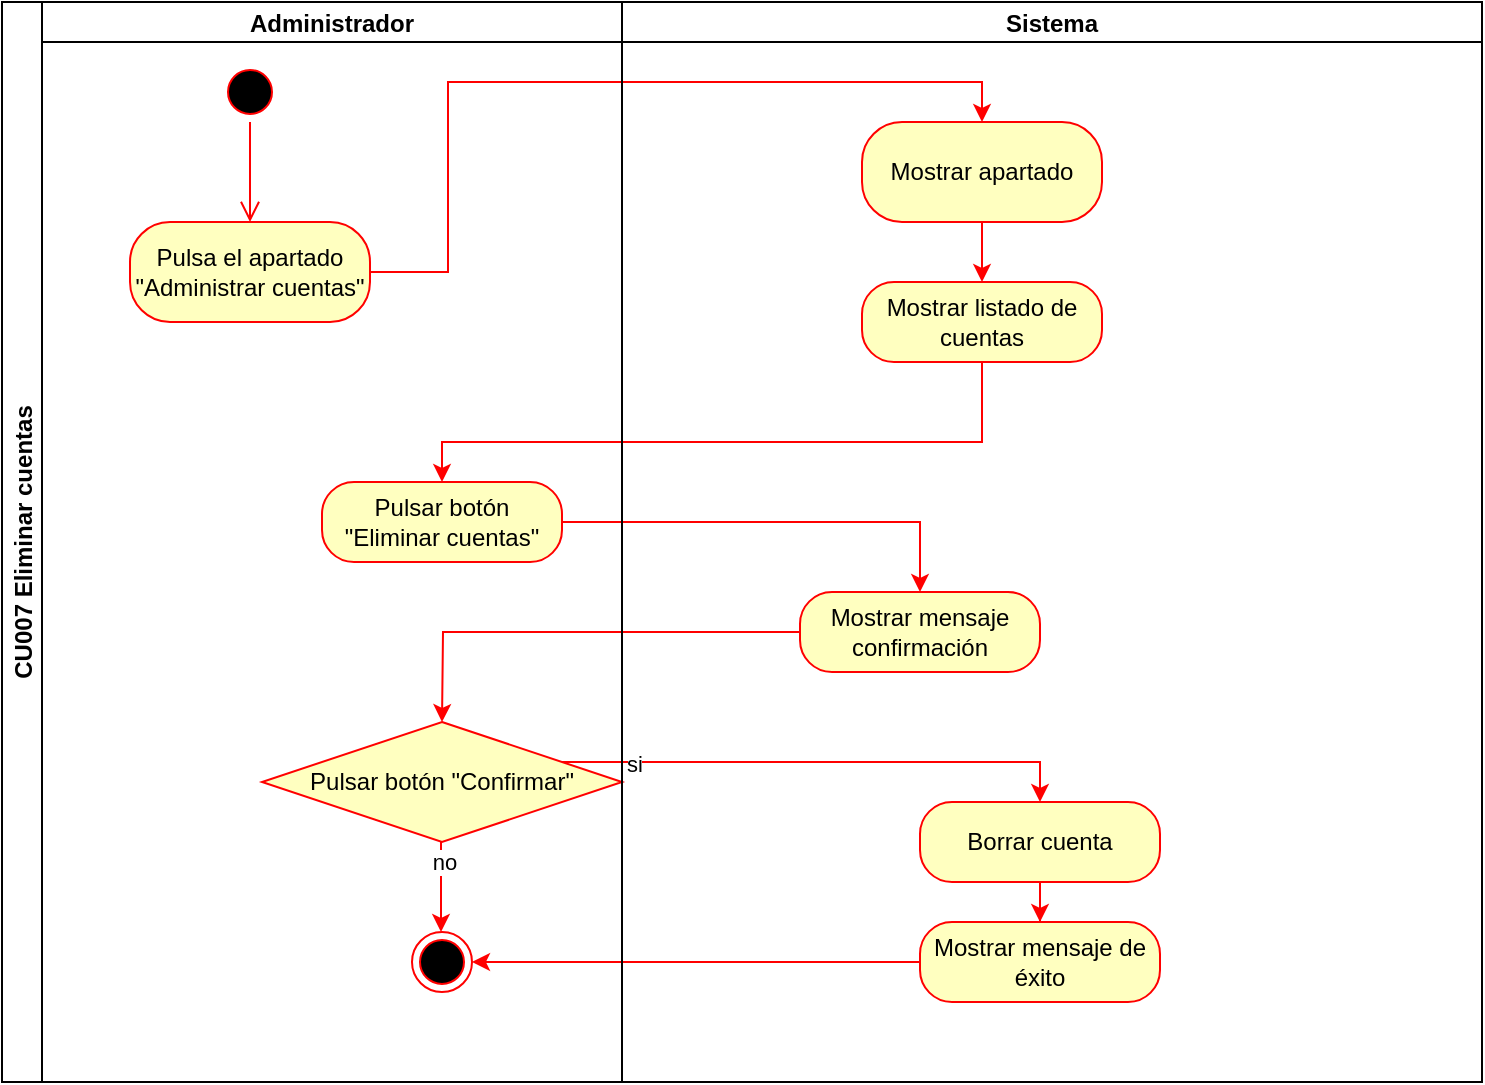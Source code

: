 <mxfile version="27.1.6">
  <diagram name="Página-1" id="RAa1BdrujBWMfVXAcfYH">
    <mxGraphModel grid="1" page="1" gridSize="10" guides="1" tooltips="1" connect="1" arrows="1" fold="1" pageScale="1" pageWidth="827" pageHeight="1169" math="0" shadow="0">
      <root>
        <mxCell id="0" />
        <mxCell id="1" parent="0" />
        <mxCell id="TL9MQoXClcoYPPyAwhr7-53" value="CU007 Eliminar cuentas" style="swimlane;childLayout=stackLayout;resizeParent=1;resizeParentMax=0;startSize=20;horizontal=0;horizontalStack=1;" vertex="1" parent="1">
          <mxGeometry x="871" y="315" width="740" height="540" as="geometry">
            <mxRectangle x="200" y="80" width="40" height="50" as="alternateBounds" />
          </mxGeometry>
        </mxCell>
        <mxCell id="TL9MQoXClcoYPPyAwhr7-54" value="Administrador" style="swimlane;startSize=20;" vertex="1" parent="TL9MQoXClcoYPPyAwhr7-53">
          <mxGeometry x="20" width="290" height="540" as="geometry" />
        </mxCell>
        <mxCell id="TL9MQoXClcoYPPyAwhr7-55" value="" style="ellipse;html=1;shape=startState;fillColor=#000000;strokeColor=#ff0000;fillStyle=auto;" vertex="1" parent="TL9MQoXClcoYPPyAwhr7-54">
          <mxGeometry x="89" y="30" width="30" height="30" as="geometry" />
        </mxCell>
        <mxCell id="TL9MQoXClcoYPPyAwhr7-57" value="" style="edgeStyle=orthogonalEdgeStyle;html=1;verticalAlign=bottom;endArrow=open;endSize=8;strokeColor=#ff0000;rounded=0;" edge="1" parent="TL9MQoXClcoYPPyAwhr7-54" source="TL9MQoXClcoYPPyAwhr7-55" target="yQjIOaTnqbEOhe9qrxXU-1">
          <mxGeometry relative="1" as="geometry">
            <mxPoint x="104" y="100" as="targetPoint" />
            <mxPoint x="340" y="320" as="sourcePoint" />
          </mxGeometry>
        </mxCell>
        <mxCell id="TL9MQoXClcoYPPyAwhr7-58" value="" style="ellipse;html=1;shape=endState;fillColor=#000000;strokeColor=#ff0000;" vertex="1" parent="TL9MQoXClcoYPPyAwhr7-54">
          <mxGeometry x="185" y="465" width="30" height="30" as="geometry" />
        </mxCell>
        <mxCell id="TL9MQoXClcoYPPyAwhr7-88" value="Pulsar botón &quot;Eliminar cuentas&quot;" style="rounded=1;whiteSpace=wrap;html=1;arcSize=40;fontColor=#000000;fillColor=#ffffc0;strokeColor=light-dark(#ff0000, #ededed);" vertex="1" parent="TL9MQoXClcoYPPyAwhr7-54">
          <mxGeometry x="140" y="240" width="120" height="40" as="geometry" />
        </mxCell>
        <mxCell id="yQjIOaTnqbEOhe9qrxXU-1" value="Pulsa el apartado &quot;Administrar cuentas&quot;" style="rounded=1;whiteSpace=wrap;html=1;arcSize=40;fontColor=#000000;fillColor=#ffffc0;strokeColor=#ff0000;" vertex="1" parent="TL9MQoXClcoYPPyAwhr7-54">
          <mxGeometry x="44" y="110" width="120" height="50" as="geometry" />
        </mxCell>
        <mxCell id="NBBydASgtveqsr2C_X4L-11" style="edgeStyle=orthogonalEdgeStyle;rounded=0;orthogonalLoop=1;jettySize=auto;html=1;strokeColor=#FF0000;" edge="1" parent="TL9MQoXClcoYPPyAwhr7-54" source="yQjIOaTnqbEOhe9qrxXU-3">
          <mxGeometry relative="1" as="geometry">
            <Array as="points" />
            <mxPoint x="200" y="410" as="sourcePoint" />
            <mxPoint x="199.5" y="465" as="targetPoint" />
          </mxGeometry>
        </mxCell>
        <mxCell id="NBBydASgtveqsr2C_X4L-12" value="no" style="edgeLabel;html=1;align=center;verticalAlign=middle;resizable=0;points=[];" vertex="1" connectable="0" parent="NBBydASgtveqsr2C_X4L-11">
          <mxGeometry x="-0.87" relative="1" as="geometry">
            <mxPoint x="1" y="7" as="offset" />
          </mxGeometry>
        </mxCell>
        <mxCell id="yQjIOaTnqbEOhe9qrxXU-3" value="Pulsar botón &quot;Confirmar&quot;" style="rhombus;whiteSpace=wrap;html=1;fontColor=#000000;fillColor=#ffffc0;strokeColor=#ff0000;" vertex="1" parent="TL9MQoXClcoYPPyAwhr7-54">
          <mxGeometry x="110" y="360" width="180" height="60" as="geometry" />
        </mxCell>
        <mxCell id="TL9MQoXClcoYPPyAwhr7-61" style="edgeStyle=orthogonalEdgeStyle;rounded=0;orthogonalLoop=1;jettySize=auto;html=1;entryX=0.5;entryY=0;entryDx=0;entryDy=0;strokeColor=light-dark(#ff0000, #ededed);" edge="1" parent="TL9MQoXClcoYPPyAwhr7-53" source="yQjIOaTnqbEOhe9qrxXU-1" target="TL9MQoXClcoYPPyAwhr7-65">
          <mxGeometry relative="1" as="geometry">
            <Array as="points">
              <mxPoint x="223" y="135" />
              <mxPoint x="223" y="40" />
              <mxPoint x="490" y="40" />
            </Array>
            <mxPoint x="171.5" y="142.5" as="sourcePoint" />
          </mxGeometry>
        </mxCell>
        <mxCell id="NBBydASgtveqsr2C_X4L-1" style="edgeStyle=orthogonalEdgeStyle;rounded=0;orthogonalLoop=1;jettySize=auto;html=1;strokeColor=light-dark(#ff0000, #ededed);" edge="1" parent="TL9MQoXClcoYPPyAwhr7-53" source="TL9MQoXClcoYPPyAwhr7-66" target="TL9MQoXClcoYPPyAwhr7-88">
          <mxGeometry relative="1" as="geometry">
            <Array as="points">
              <mxPoint x="490" y="220" />
              <mxPoint x="220" y="220" />
            </Array>
          </mxGeometry>
        </mxCell>
        <mxCell id="NBBydASgtveqsr2C_X4L-19" value="" style="edgeStyle=orthogonalEdgeStyle;rounded=0;orthogonalLoop=1;jettySize=auto;html=1;strokeColor=#FF0000;" edge="1" parent="TL9MQoXClcoYPPyAwhr7-53" source="NBBydASgtveqsr2C_X4L-17" target="TL9MQoXClcoYPPyAwhr7-58">
          <mxGeometry relative="1" as="geometry" />
        </mxCell>
        <mxCell id="NBBydASgtveqsr2C_X4L-4" value="" style="edgeStyle=orthogonalEdgeStyle;rounded=0;orthogonalLoop=1;jettySize=auto;html=1;strokeColor=light-dark(#ff0000, #ededed);" edge="1" parent="TL9MQoXClcoYPPyAwhr7-53" source="TL9MQoXClcoYPPyAwhr7-88" target="NBBydASgtveqsr2C_X4L-3">
          <mxGeometry relative="1" as="geometry" />
        </mxCell>
        <mxCell id="NBBydASgtveqsr2C_X4L-6" style="edgeStyle=orthogonalEdgeStyle;rounded=0;orthogonalLoop=1;jettySize=auto;html=1;entryX=0.5;entryY=0;entryDx=0;entryDy=0;strokeColor=#FF0000;" edge="1" parent="TL9MQoXClcoYPPyAwhr7-53" source="NBBydASgtveqsr2C_X4L-3">
          <mxGeometry relative="1" as="geometry">
            <mxPoint x="220" y="360" as="targetPoint" />
          </mxGeometry>
        </mxCell>
        <mxCell id="NBBydASgtveqsr2C_X4L-14" style="edgeStyle=orthogonalEdgeStyle;rounded=0;orthogonalLoop=1;jettySize=auto;html=1;strokeColor=#FF0000;" edge="1" parent="TL9MQoXClcoYPPyAwhr7-53" source="yQjIOaTnqbEOhe9qrxXU-3" target="NBBydASgtveqsr2C_X4L-15">
          <mxGeometry relative="1" as="geometry">
            <mxPoint x="678.429" y="510" as="targetPoint" />
            <Array as="points">
              <mxPoint x="519" y="380" />
            </Array>
            <mxPoint x="280" y="380" as="sourcePoint" />
          </mxGeometry>
        </mxCell>
        <mxCell id="NBBydASgtveqsr2C_X4L-16" value="si" style="edgeLabel;html=1;align=center;verticalAlign=middle;resizable=0;points=[];" vertex="1" connectable="0" parent="NBBydASgtveqsr2C_X4L-14">
          <mxGeometry x="-0.916" y="-1" relative="1" as="geometry">
            <mxPoint x="25" as="offset" />
          </mxGeometry>
        </mxCell>
        <mxCell id="TL9MQoXClcoYPPyAwhr7-63" value="Sistema" style="swimlane;startSize=20;" vertex="1" parent="TL9MQoXClcoYPPyAwhr7-53">
          <mxGeometry x="310" width="430" height="540" as="geometry" />
        </mxCell>
        <mxCell id="TL9MQoXClcoYPPyAwhr7-64" style="edgeStyle=orthogonalEdgeStyle;rounded=0;orthogonalLoop=1;jettySize=auto;html=1;entryX=0.5;entryY=0;entryDx=0;entryDy=0;strokeColor=light-dark(#ff0000, #ededed);" edge="1" parent="TL9MQoXClcoYPPyAwhr7-63" source="TL9MQoXClcoYPPyAwhr7-65" target="TL9MQoXClcoYPPyAwhr7-66">
          <mxGeometry relative="1" as="geometry" />
        </mxCell>
        <mxCell id="TL9MQoXClcoYPPyAwhr7-65" value="Mostrar apartado" style="rounded=1;whiteSpace=wrap;html=1;arcSize=40;fontColor=#000000;fillColor=#ffffc0;strokeColor=#ff0000;" vertex="1" parent="TL9MQoXClcoYPPyAwhr7-63">
          <mxGeometry x="120" y="60" width="120" height="50" as="geometry" />
        </mxCell>
        <mxCell id="TL9MQoXClcoYPPyAwhr7-66" value="Mostrar listado de cuentas" style="rounded=1;whiteSpace=wrap;html=1;arcSize=40;fontColor=#000000;fillColor=#ffffc0;strokeColor=light-dark(#ff0000, #ededed);" vertex="1" parent="TL9MQoXClcoYPPyAwhr7-63">
          <mxGeometry x="120" y="140" width="120" height="40" as="geometry" />
        </mxCell>
        <mxCell id="NBBydASgtveqsr2C_X4L-18" value="" style="edgeStyle=orthogonalEdgeStyle;rounded=0;orthogonalLoop=1;jettySize=auto;html=1;strokeColor=light-dark(#ff0000, #ededed);" edge="1" parent="TL9MQoXClcoYPPyAwhr7-63" source="NBBydASgtveqsr2C_X4L-15" target="NBBydASgtveqsr2C_X4L-17">
          <mxGeometry relative="1" as="geometry" />
        </mxCell>
        <mxCell id="NBBydASgtveqsr2C_X4L-15" value="Borrar cuenta" style="rounded=1;whiteSpace=wrap;html=1;arcSize=40;fontColor=#000000;fillColor=#ffffc0;strokeColor=light-dark(#ff0000, #ededed);" vertex="1" parent="TL9MQoXClcoYPPyAwhr7-63">
          <mxGeometry x="149" y="400" width="120" height="40" as="geometry" />
        </mxCell>
        <mxCell id="NBBydASgtveqsr2C_X4L-17" value="Mostrar mensaje de éxito" style="rounded=1;whiteSpace=wrap;html=1;arcSize=40;fontColor=#000000;fillColor=#ffffc0;strokeColor=light-dark(#ff0000, #ededed);" vertex="1" parent="TL9MQoXClcoYPPyAwhr7-63">
          <mxGeometry x="149" y="460" width="120" height="40" as="geometry" />
        </mxCell>
        <mxCell id="NBBydASgtveqsr2C_X4L-3" value="Mostrar mensaje confirmación" style="rounded=1;whiteSpace=wrap;html=1;arcSize=40;fontColor=#000000;fillColor=#ffffc0;strokeColor=light-dark(#ff0000, #ededed);" vertex="1" parent="TL9MQoXClcoYPPyAwhr7-63">
          <mxGeometry x="89" y="295" width="120" height="40" as="geometry" />
        </mxCell>
      </root>
    </mxGraphModel>
  </diagram>
</mxfile>
